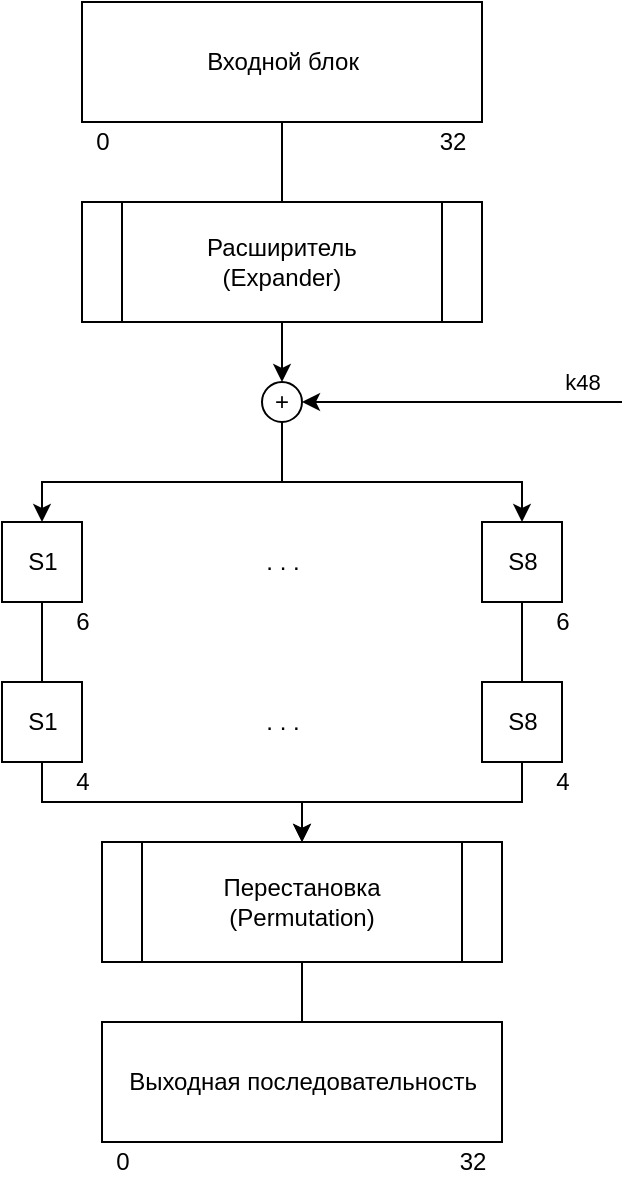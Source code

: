 <mxfile>
    <diagram id="JeN3XUHXLwPGz5JMCtcu" name="Страница 1">
        <mxGraphModel dx="714" dy="496" grid="1" gridSize="10" guides="1" tooltips="1" connect="1" arrows="1" fold="1" page="1" pageScale="1" pageWidth="1654" pageHeight="2336" math="0" shadow="0">
            <root>
                <mxCell id="0"/>
                <mxCell id="1" parent="0"/>
                <mxCell id="100" style="edgeStyle=none;rounded=0;html=1;exitX=0.5;exitY=1;exitDx=0;exitDy=0;entryX=0.5;entryY=0;entryDx=0;entryDy=0;" parent="1" target="89" edge="1">
                    <mxGeometry relative="1" as="geometry">
                        <Array as="points">
                            <mxPoint x="200" y="280"/>
                            <mxPoint x="320" y="280"/>
                        </Array>
                        <mxPoint x="200" y="250" as="sourcePoint"/>
                    </mxGeometry>
                </mxCell>
                <mxCell id="101" style="edgeStyle=none;rounded=0;html=1;entryX=0.5;entryY=0;entryDx=0;entryDy=0;" parent="1" target="88" edge="1">
                    <mxGeometry relative="1" as="geometry">
                        <Array as="points">
                            <mxPoint x="200" y="280"/>
                            <mxPoint x="80" y="280"/>
                        </Array>
                        <mxPoint x="200" y="250" as="sourcePoint"/>
                    </mxGeometry>
                </mxCell>
                <mxCell id="99" style="edgeStyle=none;html=1;exitX=0.5;exitY=1;exitDx=0;exitDy=0;rounded=0;endArrow=none;endFill=0;entryX=0.5;entryY=0;entryDx=0;entryDy=0;" parent="1" source="64" target="105" edge="1">
                    <mxGeometry relative="1" as="geometry">
                        <mxPoint x="200" y="140" as="targetPoint"/>
                    </mxGeometry>
                </mxCell>
                <mxCell id="64" value="Входной блок" style="html=1;dashed=0;whitespace=wrap;" parent="1" vertex="1">
                    <mxGeometry x="100" y="40" width="200" height="60" as="geometry"/>
                </mxCell>
                <mxCell id="86" value="0" style="text;html=1;resizable=0;autosize=1;align=center;verticalAlign=middle;points=[];fillColor=none;strokeColor=none;rounded=0;" parent="1" vertex="1">
                    <mxGeometry x="100" y="100" width="20" height="20" as="geometry"/>
                </mxCell>
                <mxCell id="87" value="32" style="text;html=1;resizable=0;autosize=1;align=center;verticalAlign=middle;points=[];fillColor=none;strokeColor=none;rounded=0;" parent="1" vertex="1">
                    <mxGeometry x="270" y="100" width="30" height="20" as="geometry"/>
                </mxCell>
                <mxCell id="114" style="edgeStyle=none;rounded=0;html=1;exitX=0.5;exitY=1;exitDx=0;exitDy=0;entryX=0.5;entryY=0;entryDx=0;entryDy=0;endArrow=none;endFill=0;" edge="1" parent="1" source="88" target="90">
                    <mxGeometry relative="1" as="geometry"/>
                </mxCell>
                <mxCell id="88" value="S1" style="html=1;dashed=0;whitespace=wrap;" parent="1" vertex="1">
                    <mxGeometry x="60" y="300" width="40" height="40" as="geometry"/>
                </mxCell>
                <mxCell id="115" style="edgeStyle=none;rounded=0;html=1;exitX=0.5;exitY=1;exitDx=0;exitDy=0;entryX=0.5;entryY=0;entryDx=0;entryDy=0;endArrow=none;endFill=0;" edge="1" parent="1" source="89" target="91">
                    <mxGeometry relative="1" as="geometry"/>
                </mxCell>
                <mxCell id="89" value="S8" style="html=1;dashed=0;whitespace=wrap;" parent="1" vertex="1">
                    <mxGeometry x="300" y="300" width="40" height="40" as="geometry"/>
                </mxCell>
                <mxCell id="102" style="edgeStyle=none;rounded=0;html=1;exitX=0.5;exitY=1;exitDx=0;exitDy=0;entryX=0.5;entryY=0;entryDx=0;entryDy=0;" parent="1" source="90" target="95" edge="1">
                    <mxGeometry relative="1" as="geometry">
                        <Array as="points">
                            <mxPoint x="80" y="440"/>
                            <mxPoint x="210" y="440"/>
                        </Array>
                    </mxGeometry>
                </mxCell>
                <mxCell id="90" value="S1" style="html=1;dashed=0;whitespace=wrap;" parent="1" vertex="1">
                    <mxGeometry x="60" y="380" width="40" height="40" as="geometry"/>
                </mxCell>
                <mxCell id="103" style="edgeStyle=none;rounded=0;html=1;exitX=0.5;exitY=1;exitDx=0;exitDy=0;entryX=0.5;entryY=0;entryDx=0;entryDy=0;" parent="1" source="91" target="95" edge="1">
                    <mxGeometry relative="1" as="geometry">
                        <Array as="points">
                            <mxPoint x="320" y="440"/>
                            <mxPoint x="210" y="440"/>
                        </Array>
                    </mxGeometry>
                </mxCell>
                <mxCell id="91" value="S8" style="html=1;dashed=0;whitespace=wrap;" parent="1" vertex="1">
                    <mxGeometry x="300" y="380" width="40" height="40" as="geometry"/>
                </mxCell>
                <mxCell id="92" value=". . ." style="text;html=1;resizable=0;autosize=1;align=center;verticalAlign=middle;points=[];fillColor=none;strokeColor=none;rounded=0;rotation=0;" parent="1" vertex="1">
                    <mxGeometry x="185" y="310" width="30" height="20" as="geometry"/>
                </mxCell>
                <mxCell id="94" value=". . ." style="text;html=1;resizable=0;autosize=1;align=center;verticalAlign=middle;points=[];fillColor=none;strokeColor=none;rounded=0;rotation=0;" parent="1" vertex="1">
                    <mxGeometry x="185" y="390" width="30" height="20" as="geometry"/>
                </mxCell>
                <mxCell id="104" style="edgeStyle=none;rounded=0;html=1;exitX=0.5;exitY=1;exitDx=0;exitDy=0;entryX=0.5;entryY=0;entryDx=0;entryDy=0;endArrow=none;endFill=0;" parent="1" source="95" target="96" edge="1">
                    <mxGeometry relative="1" as="geometry"/>
                </mxCell>
                <mxCell id="95" value="Перестановка&lt;br&gt;(Permutation)" style="shape=process;whiteSpace=wrap;html=1;backgroundOutline=1;rotation=0;" parent="1" vertex="1">
                    <mxGeometry x="110" y="460" width="200" height="60" as="geometry"/>
                </mxCell>
                <mxCell id="96" value="Выходная последовательность" style="html=1;dashed=0;whitespace=wrap;" parent="1" vertex="1">
                    <mxGeometry x="110" y="550" width="200" height="60" as="geometry"/>
                </mxCell>
                <mxCell id="97" value="0" style="text;html=1;resizable=0;autosize=1;align=center;verticalAlign=middle;points=[];fillColor=none;strokeColor=none;rounded=0;" parent="1" vertex="1">
                    <mxGeometry x="110" y="610" width="20" height="20" as="geometry"/>
                </mxCell>
                <mxCell id="98" value="32" style="text;html=1;resizable=0;autosize=1;align=center;verticalAlign=middle;points=[];fillColor=none;strokeColor=none;rounded=0;" parent="1" vertex="1">
                    <mxGeometry x="280" y="610" width="30" height="20" as="geometry"/>
                </mxCell>
                <mxCell id="107" style="edgeStyle=none;html=1;exitX=0.5;exitY=1;exitDx=0;exitDy=0;entryX=0.5;entryY=0;entryDx=0;entryDy=0;rounded=0;" edge="1" parent="1" source="105" target="106">
                    <mxGeometry relative="1" as="geometry"/>
                </mxCell>
                <mxCell id="108" style="edgeStyle=none;rounded=0;html=1;entryX=1;entryY=0.5;entryDx=0;entryDy=0;" edge="1" parent="1" target="106">
                    <mxGeometry relative="1" as="geometry">
                        <mxPoint x="370" y="240" as="sourcePoint"/>
                    </mxGeometry>
                </mxCell>
                <mxCell id="109" value="k48" style="edgeLabel;html=1;align=center;verticalAlign=middle;resizable=0;points=[];" vertex="1" connectable="0" parent="108">
                    <mxGeometry x="-0.411" y="-3" relative="1" as="geometry">
                        <mxPoint x="27" y="-7" as="offset"/>
                    </mxGeometry>
                </mxCell>
                <mxCell id="105" value="Расширитель&lt;br&gt;(Expander)" style="shape=process;whiteSpace=wrap;html=1;backgroundOutline=1;rotation=0;" vertex="1" parent="1">
                    <mxGeometry x="100" y="140" width="200" height="60" as="geometry"/>
                </mxCell>
                <mxCell id="106" value="+" style="ellipse;whiteSpace=wrap;html=1;" vertex="1" parent="1">
                    <mxGeometry x="190" y="230" width="20" height="20" as="geometry"/>
                </mxCell>
                <mxCell id="110" value="6" style="text;html=1;resizable=0;autosize=1;align=center;verticalAlign=middle;points=[];fillColor=none;strokeColor=none;rounded=0;" vertex="1" parent="1">
                    <mxGeometry x="90" y="340" width="20" height="20" as="geometry"/>
                </mxCell>
                <mxCell id="111" value="4" style="text;html=1;resizable=0;autosize=1;align=center;verticalAlign=middle;points=[];fillColor=none;strokeColor=none;rounded=0;" vertex="1" parent="1">
                    <mxGeometry x="90" y="420" width="20" height="20" as="geometry"/>
                </mxCell>
                <mxCell id="112" value="4" style="text;html=1;resizable=0;autosize=1;align=center;verticalAlign=middle;points=[];fillColor=none;strokeColor=none;rounded=0;" vertex="1" parent="1">
                    <mxGeometry x="330" y="420" width="20" height="20" as="geometry"/>
                </mxCell>
                <mxCell id="113" value="6" style="text;html=1;resizable=0;autosize=1;align=center;verticalAlign=middle;points=[];fillColor=none;strokeColor=none;rounded=0;" vertex="1" parent="1">
                    <mxGeometry x="330" y="340" width="20" height="20" as="geometry"/>
                </mxCell>
            </root>
        </mxGraphModel>
    </diagram>
</mxfile>